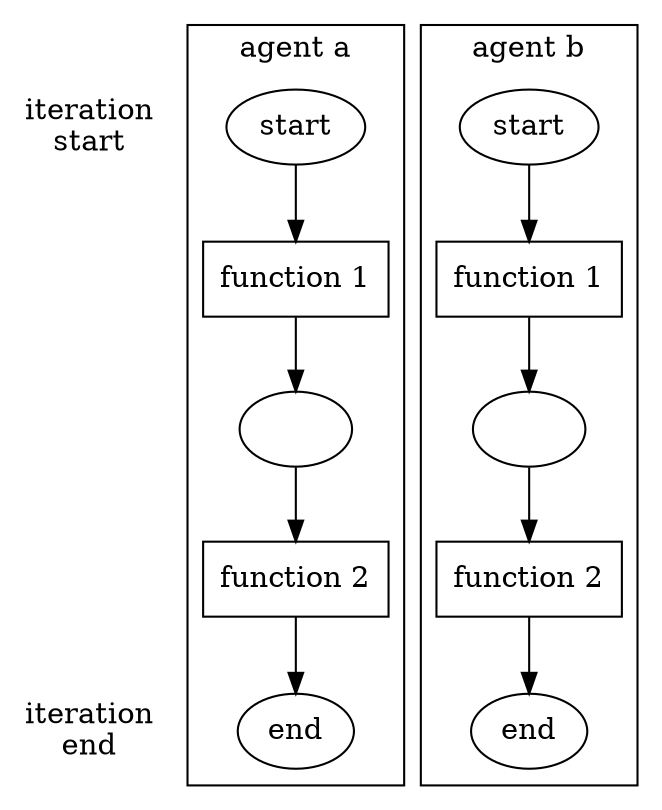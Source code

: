 digraph G
{
	
	it_start [shape=plaintext, label = "iteration\nstart"];
	it_end [shape=plaintext, label = "iteration\nend"];
	it_1 [style=invis, shape=point];
	it_2 [style=invis, shape=point];
	it_3 [style=invis, shape=point];
	it_start -> it_1 -> it_2 -> it_3 -> it_end [style=invis];

	subgraph cluster_a
	{
		a_start [label = "start"];
		a_s1 [label = ""];
		a_end [label = "end"];
		a_f1 [label = "function 1", shape = rect];
		a_f2 [label = "function 2", shape = rect];
		a_start -> a_f1 -> a_s1 -> a_f2 -> a_end;
		label = "agent a";
	}
	
	subgraph cluster_b
	{
		b_start [label = "start"];
		b_s1 [label = ""];
		b_end [label = "end"];
		b_f1 [label = "function 1", shape = rect];
		b_f2 [label = "function 2", shape = rect];
		b_start -> b_f1 -> b_s1 -> b_f2 -> b_end;
		label = "agent b";
	}
}
